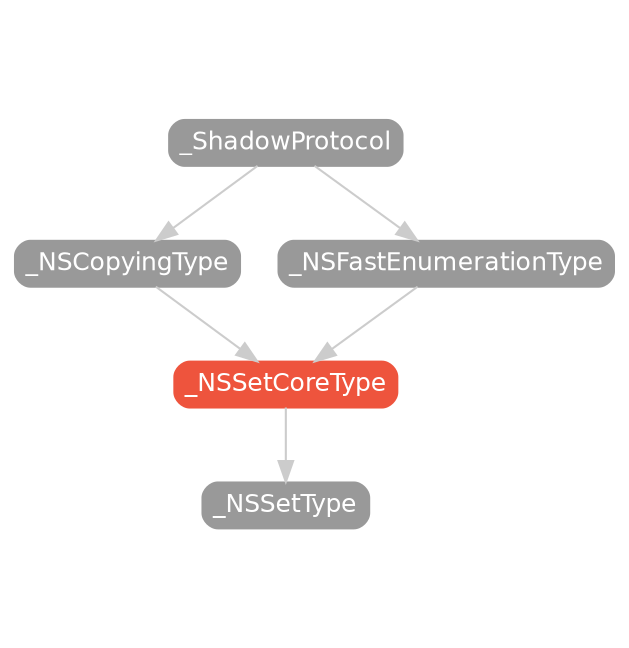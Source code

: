 strict digraph "_NSSetCoreType - Type Hierarchy - SwiftDoc.org" {
    pad="0.1,0.8"
    node [shape=box, style="filled,rounded", color="#999999", fillcolor="#999999", fontcolor=white, fontname=Helvetica, fontnames="Helvetica,sansserif", fontsize=12, margin="0.07,0.05", height="0.3"]
    edge [color="#cccccc"]
    "_NSCopyingType" [URL="/protocol/_NSCopyingType/"]
    "_NSFastEnumerationType" [URL="/protocol/_NSFastEnumerationType/"]
    "_NSSetCoreType" [URL="/protocol/_NSSetCoreType/", style="filled,rounded", fillcolor="#ee543d", color="#ee543d"]
    "_NSSetType" [URL="/protocol/_NSSetType/"]
    "_ShadowProtocol" [URL="/protocol/_ShadowProtocol/"]    "_NSSetCoreType" -> "_NSSetType"
    "_NSCopyingType" -> "_NSSetCoreType"
    "_NSFastEnumerationType" -> "_NSSetCoreType"
    "_ShadowProtocol" -> "_NSCopyingType"
    "_ShadowProtocol" -> "_NSFastEnumerationType"
    subgraph Types {
        rank = max; 
    }
}